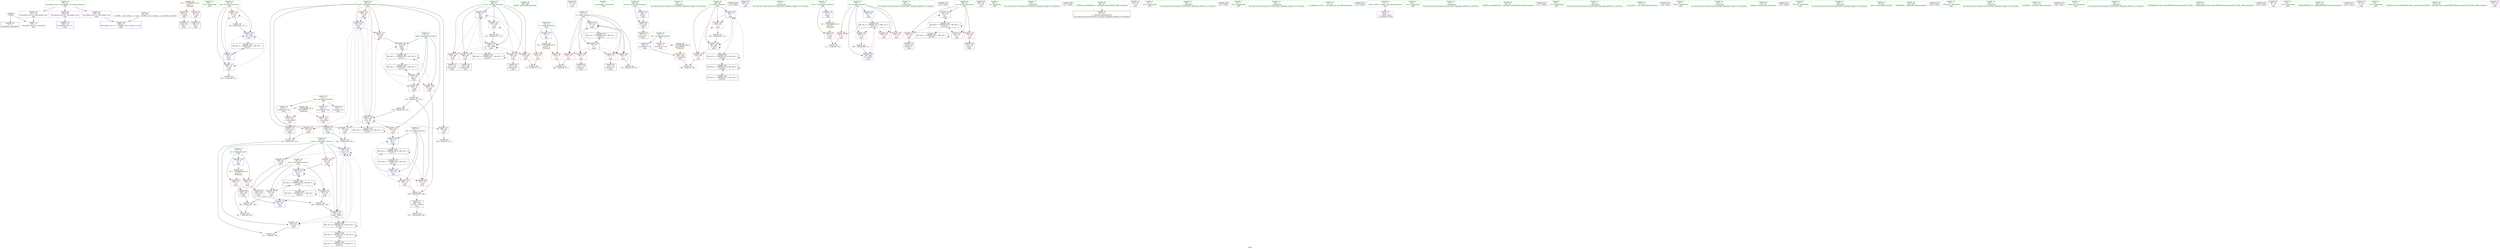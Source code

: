 digraph "SVFG" {
	label="SVFG";

	Node0x55f0345a9db0 [shape=record,color=grey,label="{NodeID: 0\nNullPtr}"];
	Node0x55f0345a9db0 -> Node0x55f0345cc2f0[style=solid];
	Node0x55f0345a9db0 -> Node0x55f0345d1860[style=solid];
	Node0x55f0345caa00 [shape=record,color=red,label="{NodeID: 97\n99\<--28\n\<--stdout\nmain\n}"];
	Node0x55f0345caa00 -> Node0x55f0345cc5c0[style=solid];
	Node0x55f0345ab570 [shape=record,color=green,label="{NodeID: 14\n36\<--1\n.str.6\<--dummyObj\nGlob }"];
	Node0x55f0345cb560 [shape=record,color=red,label="{NodeID: 111\n149\<--78\n\<--iter\nmain\n}"];
	Node0x55f0345cb560 -> Node0x55f0345d7590[style=solid];
	Node0x55f0345c9870 [shape=record,color=green,label="{NodeID: 28\n11\<--12\npos\<--pos_field_insensitive\nGlob }"];
	Node0x55f0345c9870 -> Node0x55f0345cd1f0[style=solid];
	Node0x55f0345c9870 -> Node0x55f0345cd2c0[style=solid];
	Node0x55f0345c9870 -> Node0x55f0345cd390[style=solid];
	Node0x55f0345d0a70 [shape=record,color=red,label="{NodeID: 125\n188\<--86\n\<--i18\nmain\n}"];
	Node0x55f0345d0a70 -> Node0x55f0345cc9d0[style=solid];
	Node0x55f0345ca450 [shape=record,color=green,label="{NodeID: 42\n76\<--77\nlow\<--low_field_insensitive\nmain\n}"];
	Node0x55f0345ca450 -> Node0x55f0345cb3c0[style=solid];
	Node0x55f0345ca450 -> Node0x55f0345cb490[style=solid];
	Node0x55f0345ca450 -> Node0x55f0345d1d70[style=solid];
	Node0x55f0345ca450 -> Node0x55f0345d29a0[style=solid];
	Node0x55f0345d6f90 [shape=record,color=grey,label="{NodeID: 222\n259 = Binary(257, 258, )\n}"];
	Node0x55f0345d6f90 -> Node0x55f0345ccf80[style=solid];
	Node0x55f0345d1660 [shape=record,color=blue,label="{NodeID: 139\n299\<--39\nllvm.global_ctors_0\<--\nGlob }"];
	Node0x55f0345cc0f0 [shape=record,color=green,label="{NodeID: 56\n265\<--266\nprintf\<--printf_field_insensitive\n}"];
	Node0x55f0345dfdd0 [shape=record,color=black,label="{NodeID: 236\nMR_16V_2 = PHI(MR_16V_4, MR_16V_1, )\npts\{75 \}\n}"];
	Node0x55f0345dfdd0 -> Node0x55f0345d1ca0[style=dashed];
	Node0x55f0345d2250 [shape=record,color=blue,label="{NodeID: 153\n86\<--9\ni18\<--\nmain\n}"];
	Node0x55f0345d2250 -> Node0x55f0345d08d0[style=dashed];
	Node0x55f0345d2250 -> Node0x55f0345d09a0[style=dashed];
	Node0x55f0345d2250 -> Node0x55f0345d0a70[style=dashed];
	Node0x55f0345d2250 -> Node0x55f0345d0b40[style=dashed];
	Node0x55f0345d2250 -> Node0x55f0345d0c10[style=dashed];
	Node0x55f0345d2250 -> Node0x55f0345d2250[style=dashed];
	Node0x55f0345d2250 -> Node0x55f0345d2800[style=dashed];
	Node0x55f0345d2250 -> Node0x55f0345e1bd0[style=dashed];
	Node0x55f0345ccd10 [shape=record,color=black,label="{NodeID: 70\n211\<--210\nidxprom37\<--\nmain\n}"];
	Node0x55f0345cd870 [shape=record,color=purple,label="{NodeID: 84\n101\<--26\n\<--.str.3\nmain\n}"];
	Node0x55f0345c4630 [shape=record,color=green,label="{NodeID: 1\n7\<--1\n__dso_handle\<--dummyObj\nGlob }"];
	Node0x55f0345caad0 [shape=record,color=red,label="{NodeID: 98\n272\<--68\n\<--retval\nmain\n}"];
	Node0x55f0345caad0 -> Node0x55f0345cd050[style=solid];
	Node0x55f0345ab640 [shape=record,color=green,label="{NodeID: 15\n39\<--1\n\<--dummyObj\nCan only get source location for instruction, argument, global var or function.}"];
	Node0x55f0345cb630 [shape=record,color=red,label="{NodeID: 112\n245\<--78\n\<--iter\nmain\n}"];
	Node0x55f0345cb630 -> Node0x55f0345d6810[style=solid];
	Node0x55f0345c9900 [shape=record,color=green,label="{NodeID: 29\n13\<--14\ncnt\<--cnt_field_insensitive\nGlob }"];
	Node0x55f0345c9900 -> Node0x55f0345cd460[style=solid];
	Node0x55f0345c9900 -> Node0x55f0345cd530[style=solid];
	Node0x55f0345d0b40 [shape=record,color=red,label="{NodeID: 126\n210\<--86\n\<--i18\nmain\n}"];
	Node0x55f0345d0b40 -> Node0x55f0345ccd10[style=solid];
	Node0x55f0345ca520 [shape=record,color=green,label="{NodeID: 43\n78\<--79\niter\<--iter_field_insensitive\nmain\n}"];
	Node0x55f0345ca520 -> Node0x55f0345cb560[style=solid];
	Node0x55f0345ca520 -> Node0x55f0345cb630[style=solid];
	Node0x55f0345ca520 -> Node0x55f0345d1e40[style=solid];
	Node0x55f0345ca520 -> Node0x55f0345d2a70[style=solid];
	Node0x55f034322d40 [shape=record,color=black,label="{NodeID: 306\n103 = PHI()\n}"];
	Node0x55f0345d7110 [shape=record,color=grey,label="{NodeID: 223\n186 = cmp(181, 185, )\n}"];
	Node0x55f0345d1760 [shape=record,color=blue,label="{NodeID: 140\n300\<--40\nllvm.global_ctors_1\<--_GLOBAL__sub_I_maksay_1_0.cpp\nGlob }"];
	Node0x55f0345cc1f0 [shape=record,color=green,label="{NodeID: 57\n40\<--295\n_GLOBAL__sub_I_maksay_1_0.cpp\<--_GLOBAL__sub_I_maksay_1_0.cpp_field_insensitive\n}"];
	Node0x55f0345cc1f0 -> Node0x55f0345d1760[style=solid];
	Node0x55f0345e02d0 [shape=record,color=black,label="{NodeID: 237\nMR_18V_2 = PHI(MR_18V_4, MR_18V_1, )\npts\{77 \}\n}"];
	Node0x55f0345e02d0 -> Node0x55f0345d1d70[style=dashed];
	Node0x55f0345d2320 [shape=record,color=blue,label="{NodeID: 154\n88\<--9\nj\<--\nmain\n}"];
	Node0x55f0345d2320 -> Node0x55f0345d0ce0[style=dashed];
	Node0x55f0345d2320 -> Node0x55f0345d0db0[style=dashed];
	Node0x55f0345d2320 -> Node0x55f0345d2730[style=dashed];
	Node0x55f0345d2320 -> Node0x55f0345e9cd0[style=dashed];
	Node0x55f0345ccde0 [shape=record,color=black,label="{NodeID: 71\n214\<--213\nconv39\<--\nmain\n}"];
	Node0x55f0345ccde0 -> Node0x55f0345d6c90[style=solid];
	Node0x55f0345cd940 [shape=record,color=purple,label="{NodeID: 85\n249\<--32\n\<--.str.4\nmain\n}"];
	Node0x55f0345aa770 [shape=record,color=green,label="{NodeID: 2\n9\<--1\n\<--dummyObj\nCan only get source location for instruction, argument, global var or function.}"];
	Node0x55f0345caba0 [shape=record,color=red,label="{NodeID: 99\n109\<--70\n\<--tk\nmain\n}"];
	Node0x55f0345caba0 -> Node0x55f0345d7290[style=solid];
	Node0x55f0345aa860 [shape=record,color=green,label="{NodeID: 16\n107\<--1\n\<--dummyObj\nCan only get source location for instruction, argument, global var or function.}"];
	Node0x55f0345cb700 [shape=record,color=red,label="{NodeID: 113\n159\<--80\n\<--mid\nmain\n}"];
	Node0x55f0345cb700 -> Node0x55f0345d7710[style=solid];
	Node0x55f0345c99d0 [shape=record,color=green,label="{NodeID: 30\n15\<--16\nn\<--n_field_insensitive\nGlob }"];
	Node0x55f0345c99d0 -> Node0x55f0345cdf80[style=solid];
	Node0x55f0345c99d0 -> Node0x55f0345ce050[style=solid];
	Node0x55f0345c99d0 -> Node0x55f0345d1460[style=solid];
	Node0x55f0345cee90 [shape=record,color=grey,label="{NodeID: 210\n232 = Binary(231, 107, )\n}"];
	Node0x55f0345cee90 -> Node0x55f0345d2800[style=solid];
	Node0x55f0345d0c10 [shape=record,color=red,label="{NodeID: 127\n231\<--86\n\<--i18\nmain\n}"];
	Node0x55f0345d0c10 -> Node0x55f0345cee90[style=solid];
	Node0x55f0345ca5f0 [shape=record,color=green,label="{NodeID: 44\n80\<--81\nmid\<--mid_field_insensitive\nmain\n}"];
	Node0x55f0345ca5f0 -> Node0x55f0345cb700[style=solid];
	Node0x55f0345ca5f0 -> Node0x55f0345cb7d0[style=solid];
	Node0x55f0345ca5f0 -> Node0x55f0345cb8a0[style=solid];
	Node0x55f0345ca5f0 -> Node0x55f0345d0320[style=solid];
	Node0x55f0345ca5f0 -> Node0x55f0345d03f0[style=solid];
	Node0x55f0345ca5f0 -> Node0x55f0345d04c0[style=solid];
	Node0x55f0345ca5f0 -> Node0x55f0345d1f10[style=solid];
	Node0x55f0345ca5f0 -> Node0x55f0345d1fe0[style=solid];
	Node0x55f0345faba0 [shape=record,color=black,label="{NodeID: 307\n133 = PHI()\n}"];
	Node0x55f0345d7290 [shape=record,color=grey,label="{NodeID: 224\n111 = cmp(109, 110, )\n}"];
	Node0x55f0345d1860 [shape=record,color=blue, style = dotted,label="{NodeID: 141\n301\<--3\nllvm.global_ctors_2\<--dummyVal\nGlob }"];
	Node0x55f0345cc2f0 [shape=record,color=black,label="{NodeID: 58\n2\<--3\ndummyVal\<--dummyVal\n}"];
	Node0x55f0345e07d0 [shape=record,color=black,label="{NodeID: 238\nMR_20V_2 = PHI(MR_20V_4, MR_20V_1, )\npts\{79 \}\n}"];
	Node0x55f0345e07d0 -> Node0x55f0345d1e40[style=dashed];
	Node0x55f0345d23f0 [shape=record,color=blue,label="{NodeID: 155\n90\<--194\nnend\<--sub\nmain\n}"];
	Node0x55f0345d23f0 -> Node0x55f0345d0e80[style=dashed];
	Node0x55f0345d23f0 -> Node0x55f0345d0f50[style=dashed];
	Node0x55f0345d23f0 -> Node0x55f0345d1020[style=dashed];
	Node0x55f0345d23f0 -> Node0x55f0345d23f0[style=dashed];
	Node0x55f0345d23f0 -> Node0x55f0345d24c0[style=dashed];
	Node0x55f0345d23f0 -> Node0x55f0345ea1d0[style=dashed];
	Node0x55f0345cceb0 [shape=record,color=black,label="{NodeID: 72\n236\<--235\ntobool51\<--\nmain\n}"];
	Node0x55f0345cda10 [shape=record,color=purple,label="{NodeID: 86\n255\<--34\n\<--.str.5\nmain\n}"];
	Node0x55f0345a8ec0 [shape=record,color=green,label="{NodeID: 3\n19\<--1\n.str\<--dummyObj\nGlob }"];
	Node0x55f0345cac70 [shape=record,color=red,label="{NodeID: 100\n113\<--70\n\<--tk\nmain\n}"];
	Node0x55f0345aa930 [shape=record,color=green,label="{NodeID: 17\n144\<--1\n\<--dummyObj\nCan only get source location for instruction, argument, global var or function.}"];
	Node0x55f0345cb7d0 [shape=record,color=red,label="{NodeID: 114\n163\<--80\n\<--mid\nmain\n}"];
	Node0x55f0345cb7d0 -> Node0x55f0345d1fe0[style=solid];
	Node0x55f0345c9aa0 [shape=record,color=green,label="{NodeID: 31\n17\<--18\nd\<--d_field_insensitive\nGlob }"];
	Node0x55f0345c9aa0 -> Node0x55f0345ce120[style=solid];
	Node0x55f0345c9aa0 -> Node0x55f0345ce1f0[style=solid];
	Node0x55f0345c9aa0 -> Node0x55f0345d1560[style=solid];
	Node0x55f0345cf010 [shape=record,color=grey,label="{NodeID: 211\n226 = Binary(225, 107, )\n}"];
	Node0x55f0345cf010 -> Node0x55f0345d2730[style=solid];
	Node0x55f0345d0ce0 [shape=record,color=red,label="{NodeID: 128\n181\<--88\n\<--j\nmain\n}"];
	Node0x55f0345d0ce0 -> Node0x55f0345d7110[style=solid];
	Node0x55f0345ca6c0 [shape=record,color=green,label="{NodeID: 45\n82\<--83\nlast\<--last_field_insensitive\nmain\n}"];
	Node0x55f0345ca6c0 -> Node0x55f0345d0590[style=solid];
	Node0x55f0345ca6c0 -> Node0x55f0345d0660[style=solid];
	Node0x55f0345ca6c0 -> Node0x55f0345d20b0[style=solid];
	Node0x55f0345ca6c0 -> Node0x55f0345d2660[style=solid];
	Node0x55f0345fad00 [shape=record,color=black,label="{NodeID: 308\n137 = PHI()\n}"];
	Node0x55f0345d7410 [shape=record,color=grey,label="{NodeID: 225\n128 = cmp(126, 127, )\n}"];
	Node0x55f0345d1960 [shape=record,color=blue,label="{NodeID: 142\n68\<--9\nretval\<--\nmain\n}"];
	Node0x55f0345d1960 -> Node0x55f0345caad0[style=dashed];
	Node0x55f0345cc3f0 [shape=record,color=black,label="{NodeID: 59\n51\<--52\n\<--_ZNSt8ios_base4InitD1Ev\nCan only get source location for instruction, argument, global var or function.}"];
	Node0x55f0345e0cd0 [shape=record,color=black,label="{NodeID: 239\nMR_22V_2 = PHI(MR_22V_3, MR_22V_1, )\npts\{81 \}\n}"];
	Node0x55f0345e0cd0 -> Node0x55f0345d1f10[style=dashed];
	Node0x55f0345e0cd0 -> Node0x55f0345e0cd0[style=dashed];
	Node0x55f0345d24c0 [shape=record,color=blue,label="{NodeID: 156\n90\<--206\nnend\<--add35\nmain\n}"];
	Node0x55f0345d24c0 -> Node0x55f0345d0f50[style=dashed];
	Node0x55f0345d24c0 -> Node0x55f0345d1020[style=dashed];
	Node0x55f0345d24c0 -> Node0x55f0345d23f0[style=dashed];
	Node0x55f0345d24c0 -> Node0x55f0345ea1d0[style=dashed];
	Node0x55f0345ccf80 [shape=record,color=black,label="{NodeID: 73\n260\<--259\nconv61\<--add60\nmain\n}"];
	Node0x55f0345ccf80 -> Node0x55f0345d6b10[style=solid];
	Node0x55f0345cdae0 [shape=record,color=purple,label="{NodeID: 87\n263\<--36\n\<--.str.6\nmain\n}"];
	Node0x55f0345ab9f0 [shape=record,color=green,label="{NodeID: 4\n21\<--1\n.str.1\<--dummyObj\nGlob }"];
	Node0x55f0345e9cd0 [shape=record,color=black,label="{NodeID: 267\nMR_30V_8 = PHI(MR_30V_6, MR_30V_4, )\npts\{89 \}\n}"];
	Node0x55f0345e9cd0 -> Node0x55f0345d2320[style=dashed];
	Node0x55f0345e9cd0 -> Node0x55f0345e7ed0[style=dashed];
	Node0x55f0345e9cd0 -> Node0x55f0345e9cd0[style=dashed];
	Node0x55f0345cad40 [shape=record,color=red,label="{NodeID: 101\n253\<--70\n\<--tk\nmain\n}"];
	Node0x55f0345aaa00 [shape=record,color=green,label="{NodeID: 18\n146\<--1\n\<--dummyObj\nCan only get source location for instruction, argument, global var or function.}"];
	Node0x55f0345cb8a0 [shape=record,color=red,label="{NodeID: 115\n193\<--80\n\<--mid\nmain\n}"];
	Node0x55f0345cb8a0 -> Node0x55f0345d6210[style=solid];
	Node0x55f0345c9b70 [shape=record,color=green,label="{NodeID: 32\n38\<--42\nllvm.global_ctors\<--llvm.global_ctors_field_insensitive\nGlob }"];
	Node0x55f0345c9b70 -> Node0x55f0345cdbb0[style=solid];
	Node0x55f0345c9b70 -> Node0x55f0345cdcb0[style=solid];
	Node0x55f0345c9b70 -> Node0x55f0345cddb0[style=solid];
	Node0x55f0345cf190 [shape=record,color=grey,label="{NodeID: 212\n140 = Binary(139, 107, )\n}"];
	Node0x55f0345cf190 -> Node0x55f0345d1bd0[style=solid];
	Node0x55f0345d0db0 [shape=record,color=red,label="{NodeID: 129\n225\<--88\n\<--j\nmain\n}"];
	Node0x55f0345d0db0 -> Node0x55f0345cf010[style=solid];
	Node0x55f0345ca790 [shape=record,color=green,label="{NodeID: 46\n84\<--85\nok\<--ok_field_insensitive\nmain\n}"];
	Node0x55f0345ca790 -> Node0x55f0345d0730[style=solid];
	Node0x55f0345ca790 -> Node0x55f0345d0800[style=solid];
	Node0x55f0345ca790 -> Node0x55f0345d2180[style=solid];
	Node0x55f0345ca790 -> Node0x55f0345d2590[style=solid];
	Node0x55f0345fadd0 [shape=record,color=black,label="{NodeID: 309\n50 = PHI()\n}"];
	Node0x55f0345d7590 [shape=record,color=grey,label="{NodeID: 226\n150 = cmp(149, 151, )\n}"];
	Node0x55f0345d1a30 [shape=record,color=blue,label="{NodeID: 143\n70\<--107\ntk\<--\nmain\n}"];
	Node0x55f0345d1a30 -> Node0x55f0345df3d0[style=dashed];
	Node0x55f0345cc4f0 [shape=record,color=black,label="{NodeID: 60\n96\<--93\ncall\<--\nmain\n}"];
	Node0x55f0345e11d0 [shape=record,color=black,label="{NodeID: 240\nMR_24V_2 = PHI(MR_24V_3, MR_24V_1, )\npts\{83 \}\n}"];
	Node0x55f0345e11d0 -> Node0x55f0345d20b0[style=dashed];
	Node0x55f0345e11d0 -> Node0x55f0345e11d0[style=dashed];
	Node0x55f0345d2590 [shape=record,color=blue,label="{NodeID: 157\n84\<--220\nok\<--\nmain\n}"];
	Node0x55f0345d2590 -> Node0x55f0345e3ed0[style=dashed];
	Node0x55f0345cd050 [shape=record,color=black,label="{NodeID: 74\n67\<--272\nmain_ret\<--\nmain\n}"];
	Node0x55f0345cdbb0 [shape=record,color=purple,label="{NodeID: 88\n299\<--38\nllvm.global_ctors_0\<--llvm.global_ctors\nGlob }"];
	Node0x55f0345cdbb0 -> Node0x55f0345d1660[style=solid];
	Node0x55f0345aa050 [shape=record,color=green,label="{NodeID: 5\n23\<--1\nstdin\<--dummyObj\nGlob }"];
	Node0x55f0345ea1d0 [shape=record,color=black,label="{NodeID: 268\nMR_32V_10 = PHI(MR_32V_9, MR_32V_4, )\npts\{91 \}\n}"];
	Node0x55f0345ea1d0 -> Node0x55f0345d23f0[style=dashed];
	Node0x55f0345ea1d0 -> Node0x55f0345e83d0[style=dashed];
	Node0x55f0345ea1d0 -> Node0x55f0345ea1d0[style=dashed];
	Node0x55f0345cae10 [shape=record,color=red,label="{NodeID: 102\n268\<--70\n\<--tk\nmain\n}"];
	Node0x55f0345cae10 -> Node0x55f0345d6390[style=solid];
	Node0x55f0345aaad0 [shape=record,color=green,label="{NodeID: 19\n151\<--1\n\<--dummyObj\nCan only get source location for instruction, argument, global var or function.}"];
	Node0x55f0345d0320 [shape=record,color=red,label="{NodeID: 116\n215\<--80\n\<--mid\nmain\n}"];
	Node0x55f0345d0320 -> Node0x55f0345d6c90[style=solid];
	Node0x55f0345c9c40 [shape=record,color=green,label="{NodeID: 33\n43\<--44\n__cxx_global_var_init\<--__cxx_global_var_init_field_insensitive\n}"];
	Node0x55f0345d6210 [shape=record,color=grey,label="{NodeID: 213\n194 = Binary(192, 193, )\n}"];
	Node0x55f0345d6210 -> Node0x55f0345d23f0[style=solid];
	Node0x55f0345d0e80 [shape=record,color=red,label="{NodeID: 130\n196\<--90\n\<--nend\nmain\n}"];
	Node0x55f0345d0e80 -> Node0x55f0345d7890[style=solid];
	Node0x55f0345ca860 [shape=record,color=green,label="{NodeID: 47\n86\<--87\ni18\<--i18_field_insensitive\nmain\n}"];
	Node0x55f0345ca860 -> Node0x55f0345d08d0[style=solid];
	Node0x55f0345ca860 -> Node0x55f0345d09a0[style=solid];
	Node0x55f0345ca860 -> Node0x55f0345d0a70[style=solid];
	Node0x55f0345ca860 -> Node0x55f0345d0b40[style=solid];
	Node0x55f0345ca860 -> Node0x55f0345d0c10[style=solid];
	Node0x55f0345ca860 -> Node0x55f0345d2250[style=solid];
	Node0x55f0345ca860 -> Node0x55f0345d2800[style=solid];
	Node0x55f0345faea0 [shape=record,color=black,label="{NodeID: 310\n114 = PHI()\n}"];
	Node0x55f0345d7710 [shape=record,color=grey,label="{NodeID: 227\n160 = cmp(159, 161, )\n}"];
	Node0x55f0345d1b00 [shape=record,color=blue,label="{NodeID: 144\n72\<--9\ni\<--\nmain\n}"];
	Node0x55f0345d1b00 -> Node0x55f0345caee0[style=dashed];
	Node0x55f0345d1b00 -> Node0x55f0345cafb0[style=dashed];
	Node0x55f0345d1b00 -> Node0x55f0345cb080[style=dashed];
	Node0x55f0345d1b00 -> Node0x55f0345cb150[style=dashed];
	Node0x55f0345d1b00 -> Node0x55f0345d1bd0[style=dashed];
	Node0x55f0345d1b00 -> Node0x55f0345df8d0[style=dashed];
	Node0x55f0345cc5c0 [shape=record,color=black,label="{NodeID: 61\n102\<--99\ncall1\<--\nmain\n}"];
	Node0x55f0345e16d0 [shape=record,color=black,label="{NodeID: 241\nMR_26V_2 = PHI(MR_26V_3, MR_26V_1, )\npts\{85 \}\n}"];
	Node0x55f0345e16d0 -> Node0x55f0345d2180[style=dashed];
	Node0x55f0345e16d0 -> Node0x55f0345e16d0[style=dashed];
	Node0x55f0345d2660 [shape=record,color=blue,label="{NodeID: 158\n82\<--222\nlast\<--\nmain\n}"];
	Node0x55f0345d2660 -> Node0x55f0345d0590[style=dashed];
	Node0x55f0345d2660 -> Node0x55f0345d0660[style=dashed];
	Node0x55f0345d2660 -> Node0x55f0345d2660[style=dashed];
	Node0x55f0345d2660 -> Node0x55f0345e39d0[style=dashed];
	Node0x55f0345cd120 [shape=record,color=purple,label="{NodeID: 75\n49\<--4\n\<--_ZStL8__ioinit\n__cxx_global_var_init\n}"];
	Node0x55f0345cdcb0 [shape=record,color=purple,label="{NodeID: 89\n300\<--38\nllvm.global_ctors_1\<--llvm.global_ctors\nGlob }"];
	Node0x55f0345cdcb0 -> Node0x55f0345d1760[style=solid];
	Node0x55f0345aa0e0 [shape=record,color=green,label="{NodeID: 6\n24\<--1\n.str.2\<--dummyObj\nGlob }"];
	Node0x55f0345caee0 [shape=record,color=red,label="{NodeID: 103\n126\<--72\n\<--i\nmain\n}"];
	Node0x55f0345caee0 -> Node0x55f0345d7410[style=solid];
	Node0x55f0345aaba0 [shape=record,color=green,label="{NodeID: 20\n157\<--1\n\<--dummyObj\nCan only get source location for instruction, argument, global var or function.}"];
	Node0x55f0345d03f0 [shape=record,color=red,label="{NodeID: 117\n238\<--80\n\<--mid\nmain\n}"];
	Node0x55f0345d03f0 -> Node0x55f0345d28d0[style=solid];
	Node0x55f0345c9d10 [shape=record,color=green,label="{NodeID: 34\n47\<--48\n_ZNSt8ios_base4InitC1Ev\<--_ZNSt8ios_base4InitC1Ev_field_insensitive\n}"];
	Node0x55f0345d6390 [shape=record,color=grey,label="{NodeID: 214\n269 = Binary(268, 107, )\n}"];
	Node0x55f0345d6390 -> Node0x55f0345d2b40[style=solid];
	Node0x55f0345d0f50 [shape=record,color=red,label="{NodeID: 131\n209\<--90\n\<--nend\nmain\n}"];
	Node0x55f0345d0f50 -> Node0x55f0345d7b90[style=solid];
	Node0x55f0345cb950 [shape=record,color=green,label="{NodeID: 48\n88\<--89\nj\<--j_field_insensitive\nmain\n}"];
	Node0x55f0345cb950 -> Node0x55f0345d0ce0[style=solid];
	Node0x55f0345cb950 -> Node0x55f0345d0db0[style=solid];
	Node0x55f0345cb950 -> Node0x55f0345d2320[style=solid];
	Node0x55f0345cb950 -> Node0x55f0345d2730[style=solid];
	Node0x55f0345fb000 [shape=record,color=black,label="{NodeID: 311\n117 = PHI()\n}"];
	Node0x55f0345d7890 [shape=record,color=grey,label="{NodeID: 228\n201 = cmp(196, 200, )\n}"];
	Node0x55f0345d1bd0 [shape=record,color=blue,label="{NodeID: 145\n72\<--140\ni\<--inc\nmain\n}"];
	Node0x55f0345d1bd0 -> Node0x55f0345caee0[style=dashed];
	Node0x55f0345d1bd0 -> Node0x55f0345cafb0[style=dashed];
	Node0x55f0345d1bd0 -> Node0x55f0345cb080[style=dashed];
	Node0x55f0345d1bd0 -> Node0x55f0345cb150[style=dashed];
	Node0x55f0345d1bd0 -> Node0x55f0345d1bd0[style=dashed];
	Node0x55f0345d1bd0 -> Node0x55f0345df8d0[style=dashed];
	Node0x55f0345cc690 [shape=record,color=black,label="{NodeID: 62\n131\<--130\nidxprom\<--\nmain\n}"];
	Node0x55f0345e1bd0 [shape=record,color=black,label="{NodeID: 242\nMR_28V_2 = PHI(MR_28V_3, MR_28V_1, )\npts\{87 \}\n}"];
	Node0x55f0345e1bd0 -> Node0x55f0345d2250[style=dashed];
	Node0x55f0345e1bd0 -> Node0x55f0345e1bd0[style=dashed];
	Node0x55f0345d2730 [shape=record,color=blue,label="{NodeID: 159\n88\<--226\nj\<--inc45\nmain\n}"];
	Node0x55f0345d2730 -> Node0x55f0345d0ce0[style=dashed];
	Node0x55f0345d2730 -> Node0x55f0345d0db0[style=dashed];
	Node0x55f0345d2730 -> Node0x55f0345d2730[style=dashed];
	Node0x55f0345d2730 -> Node0x55f0345e9cd0[style=dashed];
	Node0x55f0345cd1f0 [shape=record,color=purple,label="{NodeID: 76\n132\<--11\narrayidx\<--pos\nmain\n}"];
	Node0x55f0345cddb0 [shape=record,color=purple,label="{NodeID: 90\n301\<--38\nllvm.global_ctors_2\<--llvm.global_ctors\nGlob }"];
	Node0x55f0345cddb0 -> Node0x55f0345d1860[style=solid];
	Node0x55f0345aa200 [shape=record,color=green,label="{NodeID: 7\n26\<--1\n.str.3\<--dummyObj\nGlob }"];
	Node0x55f0345eabd0 [shape=record,color=yellow,style=double,label="{NodeID: 270\n2V_1 = ENCHI(MR_2V_0)\npts\{1 \}\nFun[main]}"];
	Node0x55f0345eabd0 -> Node0x55f0345ca930[style=dashed];
	Node0x55f0345eabd0 -> Node0x55f0345caa00[style=dashed];
	Node0x55f0345cafb0 [shape=record,color=red,label="{NodeID: 104\n130\<--72\n\<--i\nmain\n}"];
	Node0x55f0345cafb0 -> Node0x55f0345cc690[style=solid];
	Node0x55f0345ab060 [shape=record,color=green,label="{NodeID: 21\n161\<--1\n\<--dummyObj\nCan only get source location for instruction, argument, global var or function.}"];
	Node0x55f0345d04c0 [shape=record,color=red,label="{NodeID: 118\n241\<--80\n\<--mid\nmain\n}"];
	Node0x55f0345d04c0 -> Node0x55f0345d29a0[style=solid];
	Node0x55f0345c9e10 [shape=record,color=green,label="{NodeID: 35\n53\<--54\n__cxa_atexit\<--__cxa_atexit_field_insensitive\n}"];
	Node0x55f0345d6510 [shape=record,color=grey,label="{NodeID: 215\n206 = Binary(203, 205, )\n}"];
	Node0x55f0345d6510 -> Node0x55f0345d24c0[style=solid];
	Node0x55f0345d1020 [shape=record,color=red,label="{NodeID: 132\n222\<--90\n\<--nend\nmain\n}"];
	Node0x55f0345d1020 -> Node0x55f0345d2660[style=solid];
	Node0x55f0345cba20 [shape=record,color=green,label="{NodeID: 49\n90\<--91\nnend\<--nend_field_insensitive\nmain\n}"];
	Node0x55f0345cba20 -> Node0x55f0345d0e80[style=solid];
	Node0x55f0345cba20 -> Node0x55f0345d0f50[style=solid];
	Node0x55f0345cba20 -> Node0x55f0345d1020[style=solid];
	Node0x55f0345cba20 -> Node0x55f0345d23f0[style=solid];
	Node0x55f0345cba20 -> Node0x55f0345d24c0[style=solid];
	Node0x55f0345fb0d0 [shape=record,color=black,label="{NodeID: 312\n122 = PHI()\n}"];
	Node0x55f0345d7a10 [shape=record,color=grey,label="{NodeID: 229\n174 = cmp(172, 173, )\n}"];
	Node0x55f0345d1ca0 [shape=record,color=blue,label="{NodeID: 146\n74\<--144\nhigh\<--\nmain\n}"];
	Node0x55f0345d1ca0 -> Node0x55f0345cb220[style=dashed];
	Node0x55f0345d1ca0 -> Node0x55f0345cb2f0[style=dashed];
	Node0x55f0345d1ca0 -> Node0x55f0345d28d0[style=dashed];
	Node0x55f0345d1ca0 -> Node0x55f0345dfdd0[style=dashed];
	Node0x55f0345d1ca0 -> Node0x55f0345e2ad0[style=dashed];
	Node0x55f0345cc760 [shape=record,color=black,label="{NodeID: 63\n135\<--134\nidxprom11\<--\nmain\n}"];
	Node0x55f0345e20d0 [shape=record,color=black,label="{NodeID: 243\nMR_30V_2 = PHI(MR_30V_3, MR_30V_1, )\npts\{89 \}\n}"];
	Node0x55f0345e20d0 -> Node0x55f0345e7ed0[style=dashed];
	Node0x55f0345d2800 [shape=record,color=blue,label="{NodeID: 160\n86\<--232\ni18\<--inc49\nmain\n}"];
	Node0x55f0345d2800 -> Node0x55f0345d08d0[style=dashed];
	Node0x55f0345d2800 -> Node0x55f0345d09a0[style=dashed];
	Node0x55f0345d2800 -> Node0x55f0345d0a70[style=dashed];
	Node0x55f0345d2800 -> Node0x55f0345d0b40[style=dashed];
	Node0x55f0345d2800 -> Node0x55f0345d0c10[style=dashed];
	Node0x55f0345d2800 -> Node0x55f0345d2250[style=dashed];
	Node0x55f0345d2800 -> Node0x55f0345d2800[style=dashed];
	Node0x55f0345d2800 -> Node0x55f0345e1bd0[style=dashed];
	Node0x55f0345cd2c0 [shape=record,color=purple,label="{NodeID: 77\n190\<--11\narrayidx29\<--pos\nmain\n}"];
	Node0x55f0345cd2c0 -> Node0x55f0345d11c0[style=solid];
	Node0x55f0345cdeb0 [shape=record,color=red,label="{NodeID: 91\n110\<--8\n\<--tests\nmain\n}"];
	Node0x55f0345cdeb0 -> Node0x55f0345d7290[style=solid];
	Node0x55f0345aa290 [shape=record,color=green,label="{NodeID: 8\n28\<--1\nstdout\<--dummyObj\nGlob }"];
	Node0x55f0345eb6f0 [shape=record,color=yellow,style=double,label="{NodeID: 271\n4V_1 = ENCHI(MR_4V_0)\npts\{10 \}\nFun[main]}"];
	Node0x55f0345eb6f0 -> Node0x55f0345cdeb0[style=dashed];
	Node0x55f0345cb080 [shape=record,color=red,label="{NodeID: 105\n134\<--72\n\<--i\nmain\n}"];
	Node0x55f0345cb080 -> Node0x55f0345cc760[style=solid];
	Node0x55f0345ab130 [shape=record,color=green,label="{NodeID: 22\n167\<--1\n\<--dummyObj\nCan only get source location for instruction, argument, global var or function.}"];
	Node0x55f0345d0590 [shape=record,color=red,label="{NodeID: 119\n197\<--82\n\<--last\nmain\n}"];
	Node0x55f0345d0590 -> Node0x55f0345d6690[style=solid];
	Node0x55f0345c9f10 [shape=record,color=green,label="{NodeID: 36\n52\<--58\n_ZNSt8ios_base4InitD1Ev\<--_ZNSt8ios_base4InitD1Ev_field_insensitive\n}"];
	Node0x55f0345c9f10 -> Node0x55f0345cc3f0[style=solid];
	Node0x55f0345d6690 [shape=record,color=grey,label="{NodeID: 216\n200 = Binary(197, 199, )\n}"];
	Node0x55f0345d6690 -> Node0x55f0345d7890[style=solid];
	Node0x55f0345d10f0 [shape=record,color=red,label="{NodeID: 133\n185\<--184\n\<--arrayidx25\nmain\n}"];
	Node0x55f0345d10f0 -> Node0x55f0345d7110[style=solid];
	Node0x55f0345cbaf0 [shape=record,color=green,label="{NodeID: 50\n97\<--98\nfreopen\<--freopen_field_insensitive\n}"];
	Node0x55f0345fb200 [shape=record,color=black,label="{NodeID: 313\n123 = PHI()\n}"];
	Node0x55f0345d7b90 [shape=record,color=grey,label="{NodeID: 230\n217 = cmp(209, 216, )\n}"];
	Node0x55f0345d1d70 [shape=record,color=blue,label="{NodeID: 147\n76\<--146\nlow\<--\nmain\n}"];
	Node0x55f0345d1d70 -> Node0x55f0345cb3c0[style=dashed];
	Node0x55f0345d1d70 -> Node0x55f0345cb490[style=dashed];
	Node0x55f0345d1d70 -> Node0x55f0345d29a0[style=dashed];
	Node0x55f0345d1d70 -> Node0x55f0345e02d0[style=dashed];
	Node0x55f0345d1d70 -> Node0x55f0345e2fd0[style=dashed];
	Node0x55f0345cc830 [shape=record,color=black,label="{NodeID: 64\n177\<--176\ntobool\<--\nmain\n}"];
	Node0x55f0345e25d0 [shape=record,color=black,label="{NodeID: 244\nMR_32V_2 = PHI(MR_32V_3, MR_32V_1, )\npts\{91 \}\n}"];
	Node0x55f0345e25d0 -> Node0x55f0345e83d0[style=dashed];
	Node0x55f0345d28d0 [shape=record,color=blue,label="{NodeID: 161\n74\<--238\nhigh\<--\nmain\n}"];
	Node0x55f0345d28d0 -> Node0x55f0345e2ad0[style=dashed];
	Node0x55f0345cd390 [shape=record,color=purple,label="{NodeID: 78\n212\<--11\narrayidx38\<--pos\nmain\n}"];
	Node0x55f0345cd390 -> Node0x55f0345d1290[style=solid];
	Node0x55f0345cdf80 [shape=record,color=red,label="{NodeID: 92\n127\<--15\n\<--n\nmain\n}"];
	Node0x55f0345cdf80 -> Node0x55f0345d7410[style=solid];
	Node0x55f0345aa440 [shape=record,color=green,label="{NodeID: 9\n29\<--1\n_ZSt3cin\<--dummyObj\nGlob }"];
	Node0x55f0345eb7d0 [shape=record,color=yellow,style=double,label="{NodeID: 272\n6V_1 = ENCHI(MR_6V_0)\npts\{16 \}\nFun[main]}"];
	Node0x55f0345eb7d0 -> Node0x55f0345cdf80[style=dashed];
	Node0x55f0345eb7d0 -> Node0x55f0345ce050[style=dashed];
	Node0x55f0345cb150 [shape=record,color=red,label="{NodeID: 106\n139\<--72\n\<--i\nmain\n}"];
	Node0x55f0345cb150 -> Node0x55f0345cf190[style=solid];
	Node0x55f0345ab200 [shape=record,color=green,label="{NodeID: 23\n169\<--1\n\<--dummyObj\nCan only get source location for instruction, argument, global var or function.}"];
	Node0x55f0345ec410 [shape=record,color=yellow,style=double,label="{NodeID: 286\n34V_1 = ENCHI(MR_34V_0)\npts\{120000 \}\nFun[main]}"];
	Node0x55f0345ec410 -> Node0x55f0345d11c0[style=dashed];
	Node0x55f0345ec410 -> Node0x55f0345d1290[style=dashed];
	Node0x55f0345d0660 [shape=record,color=red,label="{NodeID: 120\n203\<--82\n\<--last\nmain\n}"];
	Node0x55f0345d0660 -> Node0x55f0345d6510[style=solid];
	Node0x55f0345ca010 [shape=record,color=green,label="{NodeID: 37\n65\<--66\nmain\<--main_field_insensitive\n}"];
	Node0x55f0345d6810 [shape=record,color=grey,label="{NodeID: 217\n246 = Binary(245, 107, )\n}"];
	Node0x55f0345d6810 -> Node0x55f0345d2a70[style=solid];
	Node0x55f0345d11c0 [shape=record,color=red,label="{NodeID: 134\n191\<--190\n\<--arrayidx29\nmain\n}"];
	Node0x55f0345d11c0 -> Node0x55f0345ccaa0[style=solid];
	Node0x55f0345cbbf0 [shape=record,color=green,label="{NodeID: 51\n104\<--105\n_ZNSirsERi\<--_ZNSirsERi_field_insensitive\n}"];
	Node0x55f0345fb2d0 [shape=record,color=black,label="{NodeID: 314\n250 = PHI()\n}"];
	Node0x55f0345d1e40 [shape=record,color=blue,label="{NodeID: 148\n78\<--9\niter\<--\nmain\n}"];
	Node0x55f0345d1e40 -> Node0x55f0345cb560[style=dashed];
	Node0x55f0345d1e40 -> Node0x55f0345cb630[style=dashed];
	Node0x55f0345d1e40 -> Node0x55f0345d2a70[style=dashed];
	Node0x55f0345d1e40 -> Node0x55f0345e07d0[style=dashed];
	Node0x55f0345cc900 [shape=record,color=black,label="{NodeID: 65\n183\<--182\nidxprom24\<--\nmain\n}"];
	Node0x55f0345e2ad0 [shape=record,color=black,label="{NodeID: 245\nMR_16V_6 = PHI(MR_16V_4, MR_16V_5, )\npts\{75 \}\n}"];
	Node0x55f0345e2ad0 -> Node0x55f0345cb220[style=dashed];
	Node0x55f0345e2ad0 -> Node0x55f0345cb2f0[style=dashed];
	Node0x55f0345e2ad0 -> Node0x55f0345d28d0[style=dashed];
	Node0x55f0345e2ad0 -> Node0x55f0345dfdd0[style=dashed];
	Node0x55f0345e2ad0 -> Node0x55f0345e2ad0[style=dashed];
	Node0x55f0345d29a0 [shape=record,color=blue,label="{NodeID: 162\n76\<--241\nlow\<--\nmain\n}"];
	Node0x55f0345d29a0 -> Node0x55f0345e2fd0[style=dashed];
	Node0x55f0345cd460 [shape=record,color=purple,label="{NodeID: 79\n136\<--13\narrayidx12\<--cnt\nmain\n}"];
	Node0x55f0345ce050 [shape=record,color=red,label="{NodeID: 93\n173\<--15\n\<--n\nmain\n}"];
	Node0x55f0345ce050 -> Node0x55f0345d7a10[style=solid];
	Node0x55f0345aa4d0 [shape=record,color=green,label="{NodeID: 10\n30\<--1\n_ZSt4cerr\<--dummyObj\nGlob }"];
	Node0x55f0345eb8b0 [shape=record,color=yellow,style=double,label="{NodeID: 273\n8V_1 = ENCHI(MR_8V_0)\npts\{18 \}\nFun[main]}"];
	Node0x55f0345eb8b0 -> Node0x55f0345ce120[style=dashed];
	Node0x55f0345eb8b0 -> Node0x55f0345ce1f0[style=dashed];
	Node0x55f0345cb220 [shape=record,color=red,label="{NodeID: 107\n153\<--74\n\<--high\nmain\n}"];
	Node0x55f0345cb220 -> Node0x55f0345d6990[style=solid];
	Node0x55f0345ab2d0 [shape=record,color=green,label="{NodeID: 24\n220\<--1\n\<--dummyObj\nCan only get source location for instruction, argument, global var or function.}"];
	Node0x55f0345ec4f0 [shape=record,color=yellow,style=double,label="{NodeID: 287\n36V_1 = ENCHI(MR_36V_0)\npts\{140000 \}\nFun[main]}"];
	Node0x55f0345ec4f0 -> Node0x55f0345d10f0[style=dashed];
	Node0x55f0345d0730 [shape=record,color=red,label="{NodeID: 121\n176\<--84\n\<--ok\nmain\n}"];
	Node0x55f0345d0730 -> Node0x55f0345cc830[style=solid];
	Node0x55f0345ca110 [shape=record,color=green,label="{NodeID: 38\n68\<--69\nretval\<--retval_field_insensitive\nmain\n}"];
	Node0x55f0345ca110 -> Node0x55f0345caad0[style=solid];
	Node0x55f0345ca110 -> Node0x55f0345d1960[style=solid];
	Node0x55f0345d6990 [shape=record,color=grey,label="{NodeID: 218\n155 = Binary(153, 154, )\n}"];
	Node0x55f0345d6990 -> Node0x55f0345d6e10[style=solid];
	Node0x55f0345d1290 [shape=record,color=red,label="{NodeID: 135\n213\<--212\n\<--arrayidx38\nmain\n}"];
	Node0x55f0345d1290 -> Node0x55f0345ccde0[style=solid];
	Node0x55f0345cbcf0 [shape=record,color=green,label="{NodeID: 52\n115\<--116\n_ZNSolsEi\<--_ZNSolsEi_field_insensitive\n}"];
	Node0x55f0345fb400 [shape=record,color=black,label="{NodeID: 315\n254 = PHI()\n}"];
	Node0x55f0345d1f10 [shape=record,color=blue,label="{NodeID: 149\n80\<--156\nmid\<--div\nmain\n}"];
	Node0x55f0345d1f10 -> Node0x55f0345cb700[style=dashed];
	Node0x55f0345d1f10 -> Node0x55f0345cb7d0[style=dashed];
	Node0x55f0345d1f10 -> Node0x55f0345cb8a0[style=dashed];
	Node0x55f0345d1f10 -> Node0x55f0345d0320[style=dashed];
	Node0x55f0345d1f10 -> Node0x55f0345d03f0[style=dashed];
	Node0x55f0345d1f10 -> Node0x55f0345d04c0[style=dashed];
	Node0x55f0345d1f10 -> Node0x55f0345d1f10[style=dashed];
	Node0x55f0345d1f10 -> Node0x55f0345d1fe0[style=dashed];
	Node0x55f0345d1f10 -> Node0x55f0345e0cd0[style=dashed];
	Node0x55f0345cc9d0 [shape=record,color=black,label="{NodeID: 66\n189\<--188\nidxprom28\<--\nmain\n}"];
	Node0x55f0345e2fd0 [shape=record,color=black,label="{NodeID: 246\nMR_18V_5 = PHI(MR_18V_6, MR_18V_4, )\npts\{77 \}\n}"];
	Node0x55f0345e2fd0 -> Node0x55f0345cb3c0[style=dashed];
	Node0x55f0345e2fd0 -> Node0x55f0345cb490[style=dashed];
	Node0x55f0345e2fd0 -> Node0x55f0345d29a0[style=dashed];
	Node0x55f0345e2fd0 -> Node0x55f0345e02d0[style=dashed];
	Node0x55f0345e2fd0 -> Node0x55f0345e2fd0[style=dashed];
	Node0x55f0345d2a70 [shape=record,color=blue,label="{NodeID: 163\n78\<--246\niter\<--inc55\nmain\n}"];
	Node0x55f0345d2a70 -> Node0x55f0345cb560[style=dashed];
	Node0x55f0345d2a70 -> Node0x55f0345cb630[style=dashed];
	Node0x55f0345d2a70 -> Node0x55f0345d2a70[style=dashed];
	Node0x55f0345d2a70 -> Node0x55f0345e07d0[style=dashed];
	Node0x55f0345cd530 [shape=record,color=purple,label="{NodeID: 80\n184\<--13\narrayidx25\<--cnt\nmain\n}"];
	Node0x55f0345cd530 -> Node0x55f0345d10f0[style=solid];
	Node0x55f0345ce120 [shape=record,color=red,label="{NodeID: 94\n198\<--17\n\<--d\nmain\n}"];
	Node0x55f0345ce120 -> Node0x55f0345ccb70[style=solid];
	Node0x55f0345aa560 [shape=record,color=green,label="{NodeID: 11\n31\<--1\n_ZSt4cout\<--dummyObj\nGlob }"];
	Node0x55f0345cb2f0 [shape=record,color=red,label="{NodeID: 108\n257\<--74\n\<--high\nmain\n}"];
	Node0x55f0345cb2f0 -> Node0x55f0345d6f90[style=solid];
	Node0x55f0345ab3a0 [shape=record,color=green,label="{NodeID: 25\n262\<--1\n\<--dummyObj\nCan only get source location for instruction, argument, global var or function.}"];
	Node0x55f0345d0800 [shape=record,color=red,label="{NodeID: 122\n235\<--84\n\<--ok\nmain\n}"];
	Node0x55f0345d0800 -> Node0x55f0345cceb0[style=solid];
	Node0x55f0345ca1e0 [shape=record,color=green,label="{NodeID: 39\n70\<--71\ntk\<--tk_field_insensitive\nmain\n}"];
	Node0x55f0345ca1e0 -> Node0x55f0345caba0[style=solid];
	Node0x55f0345ca1e0 -> Node0x55f0345cac70[style=solid];
	Node0x55f0345ca1e0 -> Node0x55f0345cad40[style=solid];
	Node0x55f0345ca1e0 -> Node0x55f0345cae10[style=solid];
	Node0x55f0345ca1e0 -> Node0x55f0345d1a30[style=solid];
	Node0x55f0345ca1e0 -> Node0x55f0345d2b40[style=solid];
	Node0x55f0345d6b10 [shape=record,color=grey,label="{NodeID: 219\n261 = Binary(260, 262, )\n}"];
	Node0x55f0345d1360 [shape=record,color=blue,label="{NodeID: 136\n8\<--9\ntests\<--\nGlob }"];
	Node0x55f0345d1360 -> Node0x55f0345eb6f0[style=dashed];
	Node0x55f0345cbdf0 [shape=record,color=green,label="{NodeID: 53\n118\<--119\n_ZSt4endlIcSt11char_traitsIcEERSt13basic_ostreamIT_T0_ES6_\<--_ZSt4endlIcSt11char_traitsIcEERSt13basic_ostreamIT_T0_ES6__field_insensitive\n}"];
	Node0x55f0345fb500 [shape=record,color=black,label="{NodeID: 316\n256 = PHI()\n}"];
	Node0x55f0345d1fe0 [shape=record,color=blue,label="{NodeID: 150\n80\<--163\nmid\<--\nmain\n}"];
	Node0x55f0345d1fe0 -> Node0x55f0345cb8a0[style=dashed];
	Node0x55f0345d1fe0 -> Node0x55f0345d0320[style=dashed];
	Node0x55f0345d1fe0 -> Node0x55f0345d03f0[style=dashed];
	Node0x55f0345d1fe0 -> Node0x55f0345d04c0[style=dashed];
	Node0x55f0345d1fe0 -> Node0x55f0345d1f10[style=dashed];
	Node0x55f0345d1fe0 -> Node0x55f0345e0cd0[style=dashed];
	Node0x55f0345ccaa0 [shape=record,color=black,label="{NodeID: 67\n192\<--191\nconv\<--\nmain\n}"];
	Node0x55f0345ccaa0 -> Node0x55f0345d6210[style=solid];
	Node0x55f0345d2b40 [shape=record,color=blue,label="{NodeID: 164\n70\<--269\ntk\<--inc65\nmain\n}"];
	Node0x55f0345d2b40 -> Node0x55f0345df3d0[style=dashed];
	Node0x55f0345cd600 [shape=record,color=purple,label="{NodeID: 81\n94\<--19\n\<--.str\nmain\n}"];
	Node0x55f0345e7ed0 [shape=record,color=black,label="{NodeID: 261\nMR_30V_3 = PHI(MR_30V_4, MR_30V_2, )\npts\{89 \}\n}"];
	Node0x55f0345e7ed0 -> Node0x55f0345d2320[style=dashed];
	Node0x55f0345e7ed0 -> Node0x55f0345e20d0[style=dashed];
	Node0x55f0345e7ed0 -> Node0x55f0345e7ed0[style=dashed];
	Node0x55f0345e7ed0 -> Node0x55f0345e9cd0[style=dashed];
	Node0x55f0345ce1f0 [shape=record,color=red,label="{NodeID: 95\n204\<--17\n\<--d\nmain\n}"];
	Node0x55f0345ce1f0 -> Node0x55f0345ccc40[style=solid];
	Node0x55f0345ab7b0 [shape=record,color=green,label="{NodeID: 12\n32\<--1\n.str.4\<--dummyObj\nGlob }"];
	Node0x55f0345cb3c0 [shape=record,color=red,label="{NodeID: 109\n154\<--76\n\<--low\nmain\n}"];
	Node0x55f0345cb3c0 -> Node0x55f0345d6990[style=solid];
	Node0x55f0345ab470 [shape=record,color=green,label="{NodeID: 26\n4\<--6\n_ZStL8__ioinit\<--_ZStL8__ioinit_field_insensitive\nGlob }"];
	Node0x55f0345ab470 -> Node0x55f0345cd120[style=solid];
	Node0x55f0345d08d0 [shape=record,color=red,label="{NodeID: 123\n172\<--86\n\<--i18\nmain\n}"];
	Node0x55f0345d08d0 -> Node0x55f0345d7a10[style=solid];
	Node0x55f0345ca2b0 [shape=record,color=green,label="{NodeID: 40\n72\<--73\ni\<--i_field_insensitive\nmain\n}"];
	Node0x55f0345ca2b0 -> Node0x55f0345caee0[style=solid];
	Node0x55f0345ca2b0 -> Node0x55f0345cafb0[style=solid];
	Node0x55f0345ca2b0 -> Node0x55f0345cb080[style=solid];
	Node0x55f0345ca2b0 -> Node0x55f0345cb150[style=solid];
	Node0x55f0345ca2b0 -> Node0x55f0345d1b00[style=solid];
	Node0x55f0345ca2b0 -> Node0x55f0345d1bd0[style=solid];
	Node0x55f0345d6c90 [shape=record,color=grey,label="{NodeID: 220\n216 = Binary(214, 215, )\n}"];
	Node0x55f0345d6c90 -> Node0x55f0345d7b90[style=solid];
	Node0x55f0345d1460 [shape=record,color=blue,label="{NodeID: 137\n15\<--9\nn\<--\nGlob }"];
	Node0x55f0345d1460 -> Node0x55f0345eb7d0[style=dashed];
	Node0x55f0345cbef0 [shape=record,color=green,label="{NodeID: 54\n120\<--121\n_ZNSolsEPFRSoS_E\<--_ZNSolsEPFRSoS_E_field_insensitive\n}"];
	Node0x55f0345fb5d0 [shape=record,color=black,label="{NodeID: 317\n264 = PHI()\n}"];
	Node0x55f0345df3d0 [shape=record,color=black,label="{NodeID: 234\nMR_12V_3 = PHI(MR_12V_4, MR_12V_2, )\npts\{71 \}\n}"];
	Node0x55f0345df3d0 -> Node0x55f0345caba0[style=dashed];
	Node0x55f0345df3d0 -> Node0x55f0345cac70[style=dashed];
	Node0x55f0345df3d0 -> Node0x55f0345cad40[style=dashed];
	Node0x55f0345df3d0 -> Node0x55f0345cae10[style=dashed];
	Node0x55f0345df3d0 -> Node0x55f0345d2b40[style=dashed];
	Node0x55f0345d20b0 [shape=record,color=blue,label="{NodeID: 151\n82\<--167\nlast\<--\nmain\n}"];
	Node0x55f0345d20b0 -> Node0x55f0345e39d0[style=dashed];
	Node0x55f0345ccb70 [shape=record,color=black,label="{NodeID: 68\n199\<--198\nconv30\<--\nmain\n}"];
	Node0x55f0345ccb70 -> Node0x55f0345d6690[style=solid];
	Node0x55f0345e39d0 [shape=record,color=black,label="{NodeID: 248\nMR_24V_5 = PHI(MR_24V_8, MR_24V_4, )\npts\{83 \}\n}"];
	Node0x55f0345e39d0 -> Node0x55f0345d0590[style=dashed];
	Node0x55f0345e39d0 -> Node0x55f0345d0660[style=dashed];
	Node0x55f0345e39d0 -> Node0x55f0345d20b0[style=dashed];
	Node0x55f0345e39d0 -> Node0x55f0345d2660[style=dashed];
	Node0x55f0345e39d0 -> Node0x55f0345e11d0[style=dashed];
	Node0x55f0345e39d0 -> Node0x55f0345e39d0[style=dashed];
	Node0x55f0345cd6d0 [shape=record,color=purple,label="{NodeID: 82\n95\<--21\n\<--.str.1\nmain\n}"];
	Node0x55f0345e83d0 [shape=record,color=black,label="{NodeID: 262\nMR_32V_3 = PHI(MR_32V_4, MR_32V_2, )\npts\{91 \}\n}"];
	Node0x55f0345e83d0 -> Node0x55f0345d23f0[style=dashed];
	Node0x55f0345e83d0 -> Node0x55f0345e25d0[style=dashed];
	Node0x55f0345e83d0 -> Node0x55f0345e83d0[style=dashed];
	Node0x55f0345e83d0 -> Node0x55f0345ea1d0[style=dashed];
	Node0x55f0345ca930 [shape=record,color=red,label="{NodeID: 96\n93\<--23\n\<--stdin\nmain\n}"];
	Node0x55f0345ca930 -> Node0x55f0345cc4f0[style=solid];
	Node0x55f0345ab880 [shape=record,color=green,label="{NodeID: 13\n34\<--1\n.str.5\<--dummyObj\nGlob }"];
	Node0x55f0345cb490 [shape=record,color=red,label="{NodeID: 110\n258\<--76\n\<--low\nmain\n}"];
	Node0x55f0345cb490 -> Node0x55f0345d6f90[style=solid];
	Node0x55f0345c97e0 [shape=record,color=green,label="{NodeID: 27\n8\<--10\ntests\<--tests_field_insensitive\nGlob }"];
	Node0x55f0345c97e0 -> Node0x55f0345cdeb0[style=solid];
	Node0x55f0345c97e0 -> Node0x55f0345d1360[style=solid];
	Node0x55f0345d09a0 [shape=record,color=red,label="{NodeID: 124\n182\<--86\n\<--i18\nmain\n}"];
	Node0x55f0345d09a0 -> Node0x55f0345cc900[style=solid];
	Node0x55f0345ca380 [shape=record,color=green,label="{NodeID: 41\n74\<--75\nhigh\<--high_field_insensitive\nmain\n}"];
	Node0x55f0345ca380 -> Node0x55f0345cb220[style=solid];
	Node0x55f0345ca380 -> Node0x55f0345cb2f0[style=solid];
	Node0x55f0345ca380 -> Node0x55f0345d1ca0[style=solid];
	Node0x55f0345ca380 -> Node0x55f0345d28d0[style=solid];
	Node0x55f0345d6e10 [shape=record,color=grey,label="{NodeID: 221\n156 = Binary(155, 157, )\n}"];
	Node0x55f0345d6e10 -> Node0x55f0345d1f10[style=solid];
	Node0x55f0345d1560 [shape=record,color=blue,label="{NodeID: 138\n17\<--9\nd\<--\nGlob }"];
	Node0x55f0345d1560 -> Node0x55f0345eb8b0[style=dashed];
	Node0x55f0345cbff0 [shape=record,color=green,label="{NodeID: 55\n251\<--252\n_ZStlsISt11char_traitsIcEERSt13basic_ostreamIcT_ES5_PKc\<--_ZStlsISt11char_traitsIcEERSt13basic_ostreamIcT_ES5_PKc_field_insensitive\n}"];
	Node0x55f0345df8d0 [shape=record,color=black,label="{NodeID: 235\nMR_14V_2 = PHI(MR_14V_4, MR_14V_1, )\npts\{73 \}\n}"];
	Node0x55f0345df8d0 -> Node0x55f0345d1b00[style=dashed];
	Node0x55f0345d2180 [shape=record,color=blue,label="{NodeID: 152\n84\<--169\nok\<--\nmain\n}"];
	Node0x55f0345d2180 -> Node0x55f0345e3ed0[style=dashed];
	Node0x55f0345ccc40 [shape=record,color=black,label="{NodeID: 69\n205\<--204\nconv34\<--\nmain\n}"];
	Node0x55f0345ccc40 -> Node0x55f0345d6510[style=solid];
	Node0x55f0345e3ed0 [shape=record,color=black,label="{NodeID: 249\nMR_26V_5 = PHI(MR_26V_8, MR_26V_4, )\npts\{85 \}\n}"];
	Node0x55f0345e3ed0 -> Node0x55f0345d0730[style=dashed];
	Node0x55f0345e3ed0 -> Node0x55f0345d0800[style=dashed];
	Node0x55f0345e3ed0 -> Node0x55f0345d2180[style=dashed];
	Node0x55f0345e3ed0 -> Node0x55f0345d2590[style=dashed];
	Node0x55f0345e3ed0 -> Node0x55f0345e16d0[style=dashed];
	Node0x55f0345e3ed0 -> Node0x55f0345e3ed0[style=dashed];
	Node0x55f0345cd7a0 [shape=record,color=purple,label="{NodeID: 83\n100\<--24\n\<--.str.2\nmain\n}"];
}
